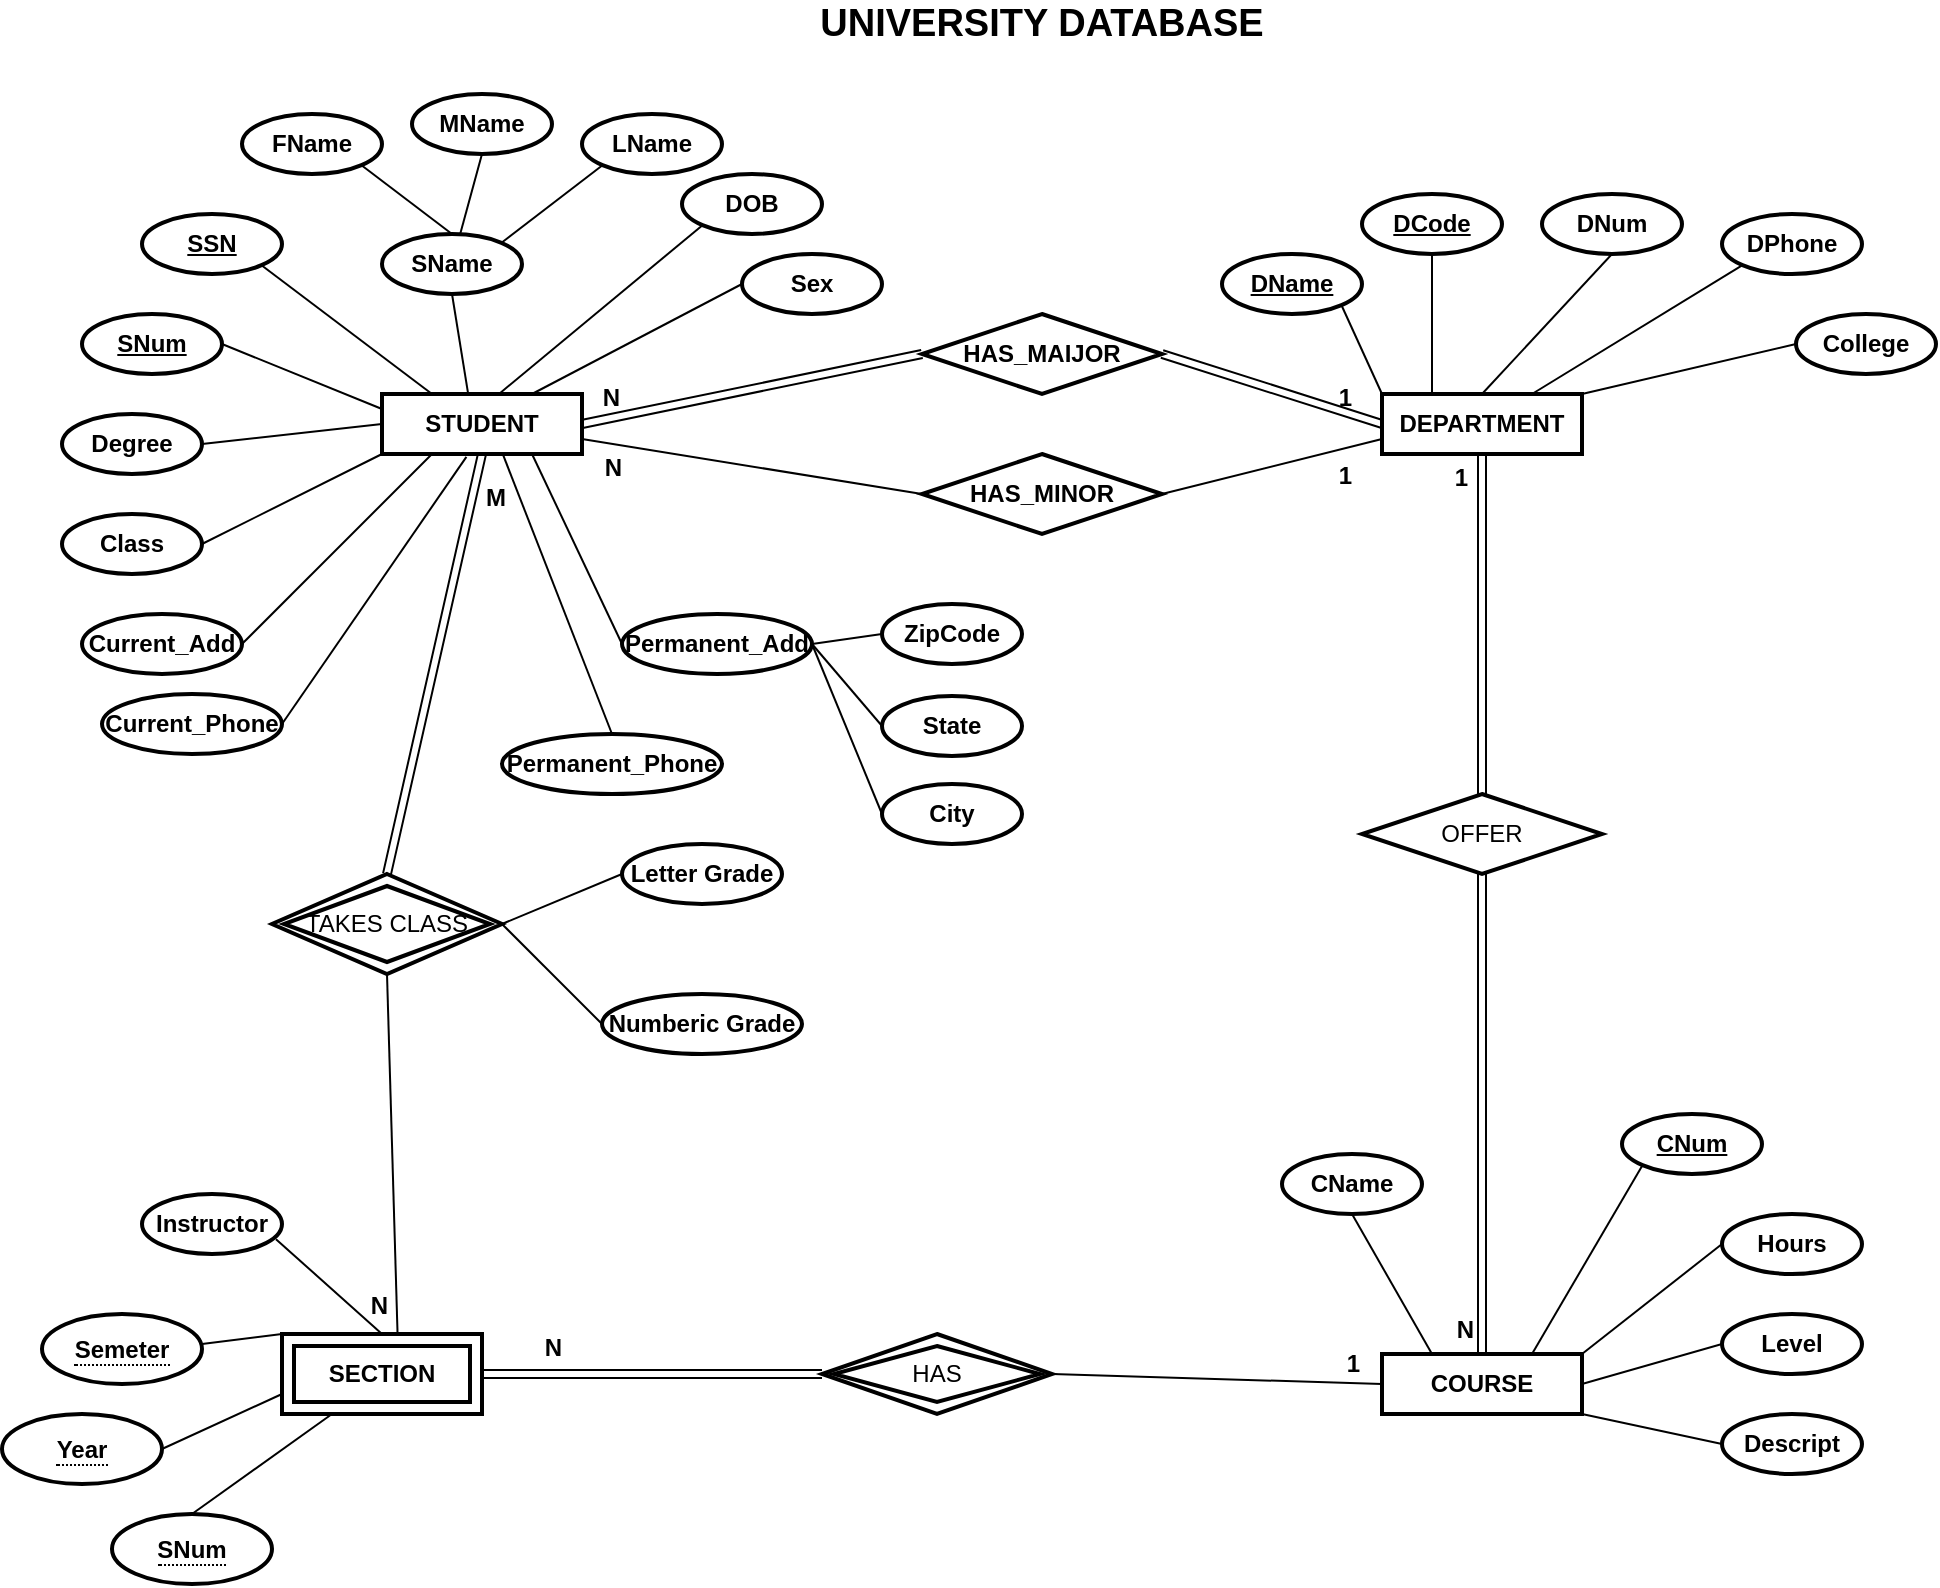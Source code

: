 <mxfile version="14.2.9" type="github">
  <diagram id="aMQeumH_1udDUqRHYmrs" name="Page-1">
    <mxGraphModel dx="2048" dy="1823" grid="1" gridSize="10" guides="1" tooltips="1" connect="1" arrows="1" fold="1" page="1" pageScale="1" pageWidth="827" pageHeight="1169" math="0" shadow="0">
      <root>
        <mxCell id="0" />
        <mxCell id="1" parent="0" />
        <mxCell id="g9iabU6D1vkNq1i1jFu2-2" value="STUDENT" style="rounded=0;whiteSpace=wrap;html=1;strokeWidth=2;fontStyle=1" vertex="1" parent="1">
          <mxGeometry x="120" y="170" width="100" height="30" as="geometry" />
        </mxCell>
        <mxCell id="g9iabU6D1vkNq1i1jFu2-4" value="COURSE" style="rounded=0;whiteSpace=wrap;html=1;strokeWidth=2;fontStyle=1" vertex="1" parent="1">
          <mxGeometry x="620" y="650" width="100" height="30" as="geometry" />
        </mxCell>
        <mxCell id="g9iabU6D1vkNq1i1jFu2-5" value="DEPARTMENT" style="rounded=0;whiteSpace=wrap;html=1;strokeWidth=2;fontStyle=1" vertex="1" parent="1">
          <mxGeometry x="620" y="170" width="100" height="30" as="geometry" />
        </mxCell>
        <mxCell id="g9iabU6D1vkNq1i1jFu2-6" value="SName" style="ellipse;whiteSpace=wrap;html=1;align=center;fontStyle=1;strokeWidth=2;" vertex="1" parent="1">
          <mxGeometry x="120" y="90" width="70" height="30" as="geometry" />
        </mxCell>
        <mxCell id="g9iabU6D1vkNq1i1jFu2-8" value="FName" style="ellipse;whiteSpace=wrap;html=1;align=center;fontStyle=1;strokeWidth=2;" vertex="1" parent="1">
          <mxGeometry x="50" y="30" width="70" height="30" as="geometry" />
        </mxCell>
        <mxCell id="g9iabU6D1vkNq1i1jFu2-9" value="MName" style="ellipse;whiteSpace=wrap;html=1;align=center;fontStyle=1;strokeWidth=2;" vertex="1" parent="1">
          <mxGeometry x="135" y="20" width="70" height="30" as="geometry" />
        </mxCell>
        <mxCell id="g9iabU6D1vkNq1i1jFu2-10" value="LName" style="ellipse;whiteSpace=wrap;html=1;align=center;fontStyle=1;strokeWidth=2;" vertex="1" parent="1">
          <mxGeometry x="220" y="30" width="70" height="30" as="geometry" />
        </mxCell>
        <mxCell id="g9iabU6D1vkNq1i1jFu2-12" value="SSN" style="ellipse;whiteSpace=wrap;html=1;align=center;fontStyle=5;strokeWidth=2;" vertex="1" parent="1">
          <mxGeometry y="80" width="70" height="30" as="geometry" />
        </mxCell>
        <mxCell id="g9iabU6D1vkNq1i1jFu2-13" value="SNum" style="ellipse;whiteSpace=wrap;html=1;align=center;fontStyle=5;strokeWidth=2;" vertex="1" parent="1">
          <mxGeometry x="-30" y="130" width="70" height="30" as="geometry" />
        </mxCell>
        <mxCell id="g9iabU6D1vkNq1i1jFu2-14" value="DOB" style="ellipse;whiteSpace=wrap;html=1;align=center;fontStyle=1;strokeWidth=2;" vertex="1" parent="1">
          <mxGeometry x="270" y="60" width="70" height="30" as="geometry" />
        </mxCell>
        <mxCell id="g9iabU6D1vkNq1i1jFu2-15" value="Sex" style="ellipse;whiteSpace=wrap;html=1;align=center;fontStyle=1;strokeWidth=2;" vertex="1" parent="1">
          <mxGeometry x="300" y="100" width="70" height="30" as="geometry" />
        </mxCell>
        <mxCell id="g9iabU6D1vkNq1i1jFu2-16" value="Degree" style="ellipse;whiteSpace=wrap;html=1;align=center;fontStyle=1;strokeWidth=2;" vertex="1" parent="1">
          <mxGeometry x="-40" y="180" width="70" height="30" as="geometry" />
        </mxCell>
        <mxCell id="g9iabU6D1vkNq1i1jFu2-17" value="Class" style="ellipse;whiteSpace=wrap;html=1;align=center;fontStyle=1;strokeWidth=2;" vertex="1" parent="1">
          <mxGeometry x="-40" y="230" width="70" height="30" as="geometry" />
        </mxCell>
        <mxCell id="g9iabU6D1vkNq1i1jFu2-18" value="Current_Add" style="ellipse;whiteSpace=wrap;html=1;align=center;fontStyle=1;strokeWidth=2;" vertex="1" parent="1">
          <mxGeometry x="-30" y="280" width="80" height="30" as="geometry" />
        </mxCell>
        <mxCell id="g9iabU6D1vkNq1i1jFu2-19" value="Current_Phone" style="ellipse;whiteSpace=wrap;html=1;align=center;fontStyle=1;strokeWidth=2;" vertex="1" parent="1">
          <mxGeometry x="-20" y="320" width="90" height="30" as="geometry" />
        </mxCell>
        <mxCell id="g9iabU6D1vkNq1i1jFu2-20" value="Permanent_Add" style="ellipse;whiteSpace=wrap;html=1;align=center;fontStyle=1;strokeWidth=2;" vertex="1" parent="1">
          <mxGeometry x="240" y="280" width="95" height="30" as="geometry" />
        </mxCell>
        <mxCell id="g9iabU6D1vkNq1i1jFu2-21" value="Permanent_Phone" style="ellipse;whiteSpace=wrap;html=1;align=center;fontStyle=1;strokeWidth=2;" vertex="1" parent="1">
          <mxGeometry x="180" y="340" width="110" height="30" as="geometry" />
        </mxCell>
        <mxCell id="g9iabU6D1vkNq1i1jFu2-22" value="City" style="ellipse;whiteSpace=wrap;html=1;align=center;fontStyle=1;strokeWidth=2;" vertex="1" parent="1">
          <mxGeometry x="370" y="365" width="70" height="30" as="geometry" />
        </mxCell>
        <mxCell id="g9iabU6D1vkNq1i1jFu2-23" value="State" style="ellipse;whiteSpace=wrap;html=1;align=center;fontStyle=1;strokeWidth=2;" vertex="1" parent="1">
          <mxGeometry x="370" y="321" width="70" height="30" as="geometry" />
        </mxCell>
        <mxCell id="g9iabU6D1vkNq1i1jFu2-24" value="ZipCode" style="ellipse;whiteSpace=wrap;html=1;align=center;fontStyle=1;strokeWidth=2;" vertex="1" parent="1">
          <mxGeometry x="370" y="275" width="70" height="30" as="geometry" />
        </mxCell>
        <mxCell id="g9iabU6D1vkNq1i1jFu2-25" value="DName" style="ellipse;whiteSpace=wrap;html=1;align=center;fontStyle=5;strokeWidth=2;" vertex="1" parent="1">
          <mxGeometry x="540" y="100" width="70" height="30" as="geometry" />
        </mxCell>
        <mxCell id="g9iabU6D1vkNq1i1jFu2-26" value="DCode" style="ellipse;whiteSpace=wrap;html=1;align=center;fontStyle=5;strokeWidth=2;" vertex="1" parent="1">
          <mxGeometry x="610" y="70" width="70" height="30" as="geometry" />
        </mxCell>
        <mxCell id="g9iabU6D1vkNq1i1jFu2-27" value="DNum" style="ellipse;whiteSpace=wrap;html=1;align=center;fontStyle=1;strokeWidth=2;" vertex="1" parent="1">
          <mxGeometry x="700" y="70" width="70" height="30" as="geometry" />
        </mxCell>
        <mxCell id="g9iabU6D1vkNq1i1jFu2-28" value="DPhone" style="ellipse;whiteSpace=wrap;html=1;align=center;fontStyle=1;strokeWidth=2;" vertex="1" parent="1">
          <mxGeometry x="790" y="80" width="70" height="30" as="geometry" />
        </mxCell>
        <mxCell id="g9iabU6D1vkNq1i1jFu2-29" value="College" style="ellipse;whiteSpace=wrap;html=1;align=center;fontStyle=1;strokeWidth=2;" vertex="1" parent="1">
          <mxGeometry x="827" y="130" width="70" height="30" as="geometry" />
        </mxCell>
        <mxCell id="g9iabU6D1vkNq1i1jFu2-30" value="CName" style="ellipse;whiteSpace=wrap;html=1;align=center;fontStyle=1;strokeWidth=2;" vertex="1" parent="1">
          <mxGeometry x="570" y="550" width="70" height="30" as="geometry" />
        </mxCell>
        <mxCell id="g9iabU6D1vkNq1i1jFu2-31" value="Descript" style="ellipse;whiteSpace=wrap;html=1;align=center;fontStyle=1;strokeWidth=2;" vertex="1" parent="1">
          <mxGeometry x="790" y="680" width="70" height="30" as="geometry" />
        </mxCell>
        <mxCell id="g9iabU6D1vkNq1i1jFu2-32" value="CNum" style="ellipse;whiteSpace=wrap;html=1;align=center;fontStyle=5;strokeWidth=2;" vertex="1" parent="1">
          <mxGeometry x="740" y="530" width="70" height="30" as="geometry" />
        </mxCell>
        <mxCell id="g9iabU6D1vkNq1i1jFu2-33" value="Hours" style="ellipse;whiteSpace=wrap;html=1;align=center;fontStyle=1;strokeWidth=2;" vertex="1" parent="1">
          <mxGeometry x="790" y="580" width="70" height="30" as="geometry" />
        </mxCell>
        <mxCell id="g9iabU6D1vkNq1i1jFu2-34" value="Level" style="ellipse;whiteSpace=wrap;html=1;align=center;fontStyle=1;strokeWidth=2;" vertex="1" parent="1">
          <mxGeometry x="790" y="630" width="70" height="30" as="geometry" />
        </mxCell>
        <mxCell id="g9iabU6D1vkNq1i1jFu2-35" value="Instructor" style="ellipse;whiteSpace=wrap;html=1;align=center;fontStyle=1;strokeWidth=2;" vertex="1" parent="1">
          <mxGeometry y="570" width="70" height="30" as="geometry" />
        </mxCell>
        <mxCell id="g9iabU6D1vkNq1i1jFu2-40" value="&lt;span&gt;SECTION&lt;/span&gt;" style="shape=ext;margin=3;double=1;whiteSpace=wrap;html=1;align=center;strokeWidth=2;fontStyle=1" vertex="1" parent="1">
          <mxGeometry x="70" y="640" width="100" height="40" as="geometry" />
        </mxCell>
        <mxCell id="g9iabU6D1vkNq1i1jFu2-41" value="" style="endArrow=none;html=1;rounded=0;exitX=0.43;exitY=-0.02;exitDx=0;exitDy=0;exitPerimeter=0;entryX=0.5;entryY=1;entryDx=0;entryDy=0;fontStyle=1" edge="1" parent="1" source="g9iabU6D1vkNq1i1jFu2-2" target="g9iabU6D1vkNq1i1jFu2-6">
          <mxGeometry relative="1" as="geometry">
            <mxPoint x="310" y="210" as="sourcePoint" />
            <mxPoint x="470" y="210" as="targetPoint" />
          </mxGeometry>
        </mxCell>
        <mxCell id="g9iabU6D1vkNq1i1jFu2-42" value="" style="endArrow=none;html=1;rounded=0;exitX=0.75;exitY=0;exitDx=0;exitDy=0;entryX=0;entryY=0.5;entryDx=0;entryDy=0;fontStyle=1" edge="1" parent="1" source="g9iabU6D1vkNq1i1jFu2-2" target="g9iabU6D1vkNq1i1jFu2-15">
          <mxGeometry relative="1" as="geometry">
            <mxPoint x="173" y="179.4" as="sourcePoint" />
            <mxPoint x="165" y="130" as="targetPoint" />
          </mxGeometry>
        </mxCell>
        <mxCell id="g9iabU6D1vkNq1i1jFu2-43" value="" style="endArrow=none;html=1;rounded=0;exitX=0.75;exitY=1;exitDx=0;exitDy=0;entryX=0;entryY=0.5;entryDx=0;entryDy=0;fontStyle=1" edge="1" parent="1" source="g9iabU6D1vkNq1i1jFu2-2" target="g9iabU6D1vkNq1i1jFu2-20">
          <mxGeometry relative="1" as="geometry">
            <mxPoint x="205" y="180" as="sourcePoint" />
            <mxPoint x="310" y="145" as="targetPoint" />
          </mxGeometry>
        </mxCell>
        <mxCell id="g9iabU6D1vkNq1i1jFu2-44" value="" style="endArrow=none;html=1;rounded=0;exitX=0.606;exitY=1.02;exitDx=0;exitDy=0;entryX=0.5;entryY=0;entryDx=0;entryDy=0;exitPerimeter=0;fontStyle=1" edge="1" parent="1" source="g9iabU6D1vkNq1i1jFu2-2" target="g9iabU6D1vkNq1i1jFu2-21">
          <mxGeometry relative="1" as="geometry">
            <mxPoint x="230" y="187.5" as="sourcePoint" />
            <mxPoint x="275" y="215" as="targetPoint" />
          </mxGeometry>
        </mxCell>
        <mxCell id="g9iabU6D1vkNq1i1jFu2-45" value="" style="endArrow=none;html=1;rounded=0;exitX=0.422;exitY=1.047;exitDx=0;exitDy=0;entryX=1;entryY=0.5;entryDx=0;entryDy=0;exitPerimeter=0;fontStyle=1" edge="1" parent="1" source="g9iabU6D1vkNq1i1jFu2-2" target="g9iabU6D1vkNq1i1jFu2-19">
          <mxGeometry relative="1" as="geometry">
            <mxPoint x="230" y="202.5" as="sourcePoint" />
            <mxPoint x="260" y="255" as="targetPoint" />
          </mxGeometry>
        </mxCell>
        <mxCell id="g9iabU6D1vkNq1i1jFu2-46" value="" style="endArrow=none;html=1;rounded=0;exitX=0.25;exitY=1;exitDx=0;exitDy=0;entryX=1;entryY=0.5;entryDx=0;entryDy=0;fontStyle=1" edge="1" parent="1" source="g9iabU6D1vkNq1i1jFu2-2" target="g9iabU6D1vkNq1i1jFu2-18">
          <mxGeometry relative="1" as="geometry">
            <mxPoint x="180" y="210" as="sourcePoint" />
            <mxPoint x="80" y="345" as="targetPoint" />
          </mxGeometry>
        </mxCell>
        <mxCell id="g9iabU6D1vkNq1i1jFu2-47" value="" style="endArrow=none;html=1;rounded=0;exitX=0;exitY=1;exitDx=0;exitDy=0;entryX=1;entryY=0.5;entryDx=0;entryDy=0;fontStyle=1" edge="1" parent="1" source="g9iabU6D1vkNq1i1jFu2-2" target="g9iabU6D1vkNq1i1jFu2-17">
          <mxGeometry relative="1" as="geometry">
            <mxPoint x="163.4" y="211.41" as="sourcePoint" />
            <mxPoint x="60" y="305" as="targetPoint" />
          </mxGeometry>
        </mxCell>
        <mxCell id="g9iabU6D1vkNq1i1jFu2-48" value="" style="endArrow=none;html=1;rounded=0;exitX=0;exitY=0.5;exitDx=0;exitDy=0;entryX=1;entryY=0.5;entryDx=0;entryDy=0;fontStyle=1" edge="1" parent="1" source="g9iabU6D1vkNq1i1jFu2-2" target="g9iabU6D1vkNq1i1jFu2-16">
          <mxGeometry relative="1" as="geometry">
            <mxPoint x="141" y="213.81" as="sourcePoint" />
            <mxPoint x="40" y="255" as="targetPoint" />
          </mxGeometry>
        </mxCell>
        <mxCell id="g9iabU6D1vkNq1i1jFu2-49" value="" style="endArrow=none;html=1;rounded=0;exitX=0;exitY=0.25;exitDx=0;exitDy=0;entryX=1;entryY=0.5;entryDx=0;entryDy=0;fontStyle=1" edge="1" parent="1" source="g9iabU6D1vkNq1i1jFu2-2" target="g9iabU6D1vkNq1i1jFu2-13">
          <mxGeometry relative="1" as="geometry">
            <mxPoint x="151" y="223.81" as="sourcePoint" />
            <mxPoint x="50" y="265" as="targetPoint" />
          </mxGeometry>
        </mxCell>
        <mxCell id="g9iabU6D1vkNq1i1jFu2-50" value="" style="endArrow=none;html=1;rounded=0;exitX=0.25;exitY=0;exitDx=0;exitDy=0;entryX=1;entryY=1;entryDx=0;entryDy=0;fontStyle=1" edge="1" parent="1" source="g9iabU6D1vkNq1i1jFu2-2" target="g9iabU6D1vkNq1i1jFu2-12">
          <mxGeometry relative="1" as="geometry">
            <mxPoint x="130" y="187.5" as="sourcePoint" />
            <mxPoint x="50" y="155" as="targetPoint" />
          </mxGeometry>
        </mxCell>
        <mxCell id="g9iabU6D1vkNq1i1jFu2-51" value="" style="endArrow=none;html=1;rounded=0;exitX=1;exitY=1;exitDx=0;exitDy=0;entryX=0.5;entryY=0;entryDx=0;entryDy=0;fontStyle=1" edge="1" parent="1" source="g9iabU6D1vkNq1i1jFu2-8" target="g9iabU6D1vkNq1i1jFu2-6">
          <mxGeometry relative="1" as="geometry">
            <mxPoint x="173" y="179.4" as="sourcePoint" />
            <mxPoint x="165" y="130" as="targetPoint" />
          </mxGeometry>
        </mxCell>
        <mxCell id="g9iabU6D1vkNq1i1jFu2-52" value="" style="endArrow=none;html=1;rounded=0;exitX=0.5;exitY=1;exitDx=0;exitDy=0;fontStyle=1" edge="1" parent="1" source="g9iabU6D1vkNq1i1jFu2-9" target="g9iabU6D1vkNq1i1jFu2-6">
          <mxGeometry relative="1" as="geometry">
            <mxPoint x="119.749" y="65.607" as="sourcePoint" />
            <mxPoint x="160" y="88" as="targetPoint" />
          </mxGeometry>
        </mxCell>
        <mxCell id="g9iabU6D1vkNq1i1jFu2-53" value="" style="endArrow=none;html=1;rounded=0;exitX=0;exitY=1;exitDx=0;exitDy=0;entryX=1;entryY=0;entryDx=0;entryDy=0;fontStyle=1" edge="1" parent="1" source="g9iabU6D1vkNq1i1jFu2-10" target="g9iabU6D1vkNq1i1jFu2-6">
          <mxGeometry relative="1" as="geometry">
            <mxPoint x="129.749" y="75.607" as="sourcePoint" />
            <mxPoint x="175" y="110" as="targetPoint" />
          </mxGeometry>
        </mxCell>
        <mxCell id="g9iabU6D1vkNq1i1jFu2-54" value="" style="endArrow=none;html=1;rounded=0;exitX=0;exitY=0.5;exitDx=0;exitDy=0;entryX=1;entryY=0.5;entryDx=0;entryDy=0;fontStyle=1" edge="1" parent="1" source="g9iabU6D1vkNq1i1jFu2-24" target="g9iabU6D1vkNq1i1jFu2-20">
          <mxGeometry relative="1" as="geometry">
            <mxPoint x="230" y="187.5" as="sourcePoint" />
            <mxPoint x="275" y="215" as="targetPoint" />
          </mxGeometry>
        </mxCell>
        <mxCell id="g9iabU6D1vkNq1i1jFu2-55" value="" style="endArrow=none;html=1;rounded=0;exitX=0;exitY=0.5;exitDx=0;exitDy=0;entryX=1;entryY=0.5;entryDx=0;entryDy=0;fontStyle=1" edge="1" parent="1" source="g9iabU6D1vkNq1i1jFu2-23" target="g9iabU6D1vkNq1i1jFu2-20">
          <mxGeometry relative="1" as="geometry">
            <mxPoint x="400" y="195" as="sourcePoint" />
            <mxPoint x="370" y="215" as="targetPoint" />
          </mxGeometry>
        </mxCell>
        <mxCell id="g9iabU6D1vkNq1i1jFu2-56" value="" style="endArrow=none;html=1;rounded=0;exitX=0;exitY=0.5;exitDx=0;exitDy=0;entryX=1;entryY=0.5;entryDx=0;entryDy=0;fontStyle=1" edge="1" parent="1" source="g9iabU6D1vkNq1i1jFu2-22" target="g9iabU6D1vkNq1i1jFu2-20">
          <mxGeometry relative="1" as="geometry">
            <mxPoint x="400" y="241" as="sourcePoint" />
            <mxPoint x="360" y="210" as="targetPoint" />
          </mxGeometry>
        </mxCell>
        <mxCell id="g9iabU6D1vkNq1i1jFu2-57" value="" style="endArrow=none;html=1;rounded=0;entryX=0;entryY=0;entryDx=0;entryDy=0;exitX=1;exitY=1;exitDx=0;exitDy=0;fontStyle=1" edge="1" parent="1" source="g9iabU6D1vkNq1i1jFu2-25" target="g9iabU6D1vkNq1i1jFu2-5">
          <mxGeometry relative="1" as="geometry">
            <mxPoint x="310" y="300" as="sourcePoint" />
            <mxPoint x="470" y="300" as="targetPoint" />
          </mxGeometry>
        </mxCell>
        <mxCell id="g9iabU6D1vkNq1i1jFu2-58" value="" style="endArrow=none;html=1;rounded=0;entryX=0.25;entryY=0;entryDx=0;entryDy=0;exitX=0.5;exitY=1;exitDx=0;exitDy=0;fontStyle=1" edge="1" parent="1" source="g9iabU6D1vkNq1i1jFu2-26" target="g9iabU6D1vkNq1i1jFu2-5">
          <mxGeometry relative="1" as="geometry">
            <mxPoint x="609.749" y="135.607" as="sourcePoint" />
            <mxPoint x="630" y="180" as="targetPoint" />
          </mxGeometry>
        </mxCell>
        <mxCell id="g9iabU6D1vkNq1i1jFu2-59" value="" style="endArrow=none;html=1;rounded=0;entryX=0.5;entryY=0;entryDx=0;entryDy=0;exitX=0.5;exitY=1;exitDx=0;exitDy=0;fontStyle=1" edge="1" parent="1" source="g9iabU6D1vkNq1i1jFu2-27" target="g9iabU6D1vkNq1i1jFu2-5">
          <mxGeometry relative="1" as="geometry">
            <mxPoint x="655" y="110" as="sourcePoint" />
            <mxPoint x="655" y="180" as="targetPoint" />
          </mxGeometry>
        </mxCell>
        <mxCell id="g9iabU6D1vkNq1i1jFu2-60" value="" style="endArrow=none;html=1;rounded=0;entryX=0.75;entryY=0;entryDx=0;entryDy=0;exitX=0;exitY=1;exitDx=0;exitDy=0;fontStyle=1" edge="1" parent="1" source="g9iabU6D1vkNq1i1jFu2-28" target="g9iabU6D1vkNq1i1jFu2-5">
          <mxGeometry relative="1" as="geometry">
            <mxPoint x="665" y="120" as="sourcePoint" />
            <mxPoint x="665" y="190" as="targetPoint" />
          </mxGeometry>
        </mxCell>
        <mxCell id="g9iabU6D1vkNq1i1jFu2-61" value="" style="endArrow=none;html=1;rounded=0;exitX=0;exitY=0.5;exitDx=0;exitDy=0;entryX=1;entryY=0;entryDx=0;entryDy=0;fontStyle=1" edge="1" parent="1" source="g9iabU6D1vkNq1i1jFu2-29" target="g9iabU6D1vkNq1i1jFu2-5">
          <mxGeometry relative="1" as="geometry">
            <mxPoint x="810.251" y="115.607" as="sourcePoint" />
            <mxPoint x="720" y="170" as="targetPoint" />
          </mxGeometry>
        </mxCell>
        <mxCell id="g9iabU6D1vkNq1i1jFu2-62" value="" style="endArrow=none;html=1;rounded=0;entryX=0.25;entryY=0;entryDx=0;entryDy=0;exitX=0.5;exitY=1;exitDx=0;exitDy=0;fontStyle=1" edge="1" parent="1" source="g9iabU6D1vkNq1i1jFu2-30" target="g9iabU6D1vkNq1i1jFu2-4">
          <mxGeometry relative="1" as="geometry">
            <mxPoint x="310" y="560" as="sourcePoint" />
            <mxPoint x="470" y="560" as="targetPoint" />
          </mxGeometry>
        </mxCell>
        <mxCell id="g9iabU6D1vkNq1i1jFu2-63" value="" style="endArrow=none;html=1;rounded=0;entryX=1;entryY=1;entryDx=0;entryDy=0;exitX=0;exitY=0.5;exitDx=0;exitDy=0;fontStyle=1" edge="1" parent="1" source="g9iabU6D1vkNq1i1jFu2-31" target="g9iabU6D1vkNq1i1jFu2-4">
          <mxGeometry relative="1" as="geometry">
            <mxPoint x="615" y="590" as="sourcePoint" />
            <mxPoint x="655" y="660" as="targetPoint" />
          </mxGeometry>
        </mxCell>
        <mxCell id="g9iabU6D1vkNq1i1jFu2-64" value="" style="endArrow=none;html=1;rounded=0;entryX=0.75;entryY=0;entryDx=0;entryDy=0;exitX=0;exitY=1;exitDx=0;exitDy=0;fontStyle=1" edge="1" parent="1" source="g9iabU6D1vkNq1i1jFu2-32" target="g9iabU6D1vkNq1i1jFu2-4">
          <mxGeometry relative="1" as="geometry">
            <mxPoint x="720" y="570" as="sourcePoint" />
            <mxPoint x="680" y="660" as="targetPoint" />
          </mxGeometry>
        </mxCell>
        <mxCell id="g9iabU6D1vkNq1i1jFu2-65" value="" style="endArrow=none;html=1;rounded=0;entryX=1;entryY=0;entryDx=0;entryDy=0;exitX=0;exitY=0.5;exitDx=0;exitDy=0;fontStyle=1" edge="1" parent="1" source="g9iabU6D1vkNq1i1jFu2-33" target="g9iabU6D1vkNq1i1jFu2-4">
          <mxGeometry relative="1" as="geometry">
            <mxPoint x="773.03" y="573" as="sourcePoint" />
            <mxPoint x="705" y="660" as="targetPoint" />
          </mxGeometry>
        </mxCell>
        <mxCell id="g9iabU6D1vkNq1i1jFu2-66" value="" style="endArrow=none;html=1;rounded=0;entryX=1;entryY=0.5;entryDx=0;entryDy=0;exitX=0;exitY=0.5;exitDx=0;exitDy=0;fontStyle=1" edge="1" parent="1" source="g9iabU6D1vkNq1i1jFu2-34" target="g9iabU6D1vkNq1i1jFu2-4">
          <mxGeometry relative="1" as="geometry">
            <mxPoint x="783.03" y="583" as="sourcePoint" />
            <mxPoint x="715" y="670" as="targetPoint" />
          </mxGeometry>
        </mxCell>
        <mxCell id="g9iabU6D1vkNq1i1jFu2-67" value="" style="endArrow=none;html=1;rounded=0;exitX=0.25;exitY=1;exitDx=0;exitDy=0;entryX=0.5;entryY=0;entryDx=0;entryDy=0;fontStyle=1" edge="1" parent="1" source="g9iabU6D1vkNq1i1jFu2-40" target="g9iabU6D1vkNq1i1jFu2-113">
          <mxGeometry relative="1" as="geometry">
            <mxPoint x="310" y="640" as="sourcePoint" />
            <mxPoint x="70" y="730" as="targetPoint" />
          </mxGeometry>
        </mxCell>
        <mxCell id="g9iabU6D1vkNq1i1jFu2-68" value="" style="endArrow=none;html=1;rounded=0;exitX=0.5;exitY=0;exitDx=0;exitDy=0;entryX=0.957;entryY=0.753;entryDx=0;entryDy=0;entryPerimeter=0;fontStyle=1" edge="1" parent="1" source="g9iabU6D1vkNq1i1jFu2-40" target="g9iabU6D1vkNq1i1jFu2-35">
          <mxGeometry relative="1" as="geometry">
            <mxPoint x="148.2" y="649" as="sourcePoint" />
            <mxPoint x="145" y="590" as="targetPoint" />
          </mxGeometry>
        </mxCell>
        <mxCell id="g9iabU6D1vkNq1i1jFu2-69" value="" style="endArrow=none;html=1;rounded=0;exitX=0;exitY=0;exitDx=0;exitDy=0;entryX=1;entryY=0.5;entryDx=0;entryDy=0;fontStyle=1" edge="1" parent="1" source="g9iabU6D1vkNq1i1jFu2-40">
          <mxGeometry relative="1" as="geometry">
            <mxPoint x="130" y="650" as="sourcePoint" />
            <mxPoint x="30" y="645" as="targetPoint" />
          </mxGeometry>
        </mxCell>
        <mxCell id="g9iabU6D1vkNq1i1jFu2-70" value="" style="endArrow=none;html=1;rounded=0;exitX=0;exitY=0.75;exitDx=0;exitDy=0;entryX=1;entryY=0.5;entryDx=0;entryDy=0;fontStyle=1" edge="1" parent="1" source="g9iabU6D1vkNq1i1jFu2-40" target="g9iabU6D1vkNq1i1jFu2-112">
          <mxGeometry relative="1" as="geometry">
            <mxPoint x="80" y="650" as="sourcePoint" />
            <mxPoint x="12.99" y="689.79" as="targetPoint" />
          </mxGeometry>
        </mxCell>
        <mxCell id="g9iabU6D1vkNq1i1jFu2-73" value="HAS_MAIJOR" style="shape=rhombus;perimeter=rhombusPerimeter;whiteSpace=wrap;html=1;align=center;strokeWidth=2;fontStyle=1" vertex="1" parent="1">
          <mxGeometry x="390" y="130" width="120" height="40" as="geometry" />
        </mxCell>
        <mxCell id="g9iabU6D1vkNq1i1jFu2-74" value="HAS_MINOR" style="shape=rhombus;perimeter=rhombusPerimeter;whiteSpace=wrap;html=1;align=center;strokeWidth=2;fontStyle=1" vertex="1" parent="1">
          <mxGeometry x="390" y="200" width="120" height="40" as="geometry" />
        </mxCell>
        <mxCell id="g9iabU6D1vkNq1i1jFu2-75" value="" style="endArrow=none;html=1;rounded=0;exitX=0.582;exitY=0.007;exitDx=0;exitDy=0;entryX=0;entryY=1;entryDx=0;entryDy=0;exitPerimeter=0;fontStyle=1" edge="1" parent="1" source="g9iabU6D1vkNq1i1jFu2-2" target="g9iabU6D1vkNq1i1jFu2-14">
          <mxGeometry relative="1" as="geometry">
            <mxPoint x="205" y="180" as="sourcePoint" />
            <mxPoint x="310" y="125" as="targetPoint" />
          </mxGeometry>
        </mxCell>
        <mxCell id="g9iabU6D1vkNq1i1jFu2-76" value="" style="shape=link;html=1;rounded=0;entryX=0;entryY=0.5;entryDx=0;entryDy=0;exitX=1;exitY=0.5;exitDx=0;exitDy=0;fontStyle=1" edge="1" parent="1" source="g9iabU6D1vkNq1i1jFu2-73" target="g9iabU6D1vkNq1i1jFu2-5">
          <mxGeometry relative="1" as="geometry">
            <mxPoint x="380" y="150" as="sourcePoint" />
            <mxPoint x="540" y="150" as="targetPoint" />
          </mxGeometry>
        </mxCell>
        <mxCell id="g9iabU6D1vkNq1i1jFu2-77" value="1" style="resizable=0;html=1;align=right;verticalAlign=bottom;fontStyle=1" connectable="0" vertex="1" parent="g9iabU6D1vkNq1i1jFu2-76">
          <mxGeometry x="1" relative="1" as="geometry">
            <mxPoint x="-14.59" y="-4.87" as="offset" />
          </mxGeometry>
        </mxCell>
        <mxCell id="g9iabU6D1vkNq1i1jFu2-78" value="" style="shape=link;html=1;rounded=0;exitX=1;exitY=0.5;exitDx=0;exitDy=0;entryX=0;entryY=0.5;entryDx=0;entryDy=0;fontStyle=1" edge="1" parent="1" source="g9iabU6D1vkNq1i1jFu2-2" target="g9iabU6D1vkNq1i1jFu2-73">
          <mxGeometry relative="1" as="geometry">
            <mxPoint x="380" y="150" as="sourcePoint" />
            <mxPoint x="540" y="150" as="targetPoint" />
          </mxGeometry>
        </mxCell>
        <mxCell id="g9iabU6D1vkNq1i1jFu2-79" value="N" style="resizable=0;html=1;align=right;verticalAlign=bottom;fontStyle=1" connectable="0" vertex="1" parent="g9iabU6D1vkNq1i1jFu2-78">
          <mxGeometry x="1" relative="1" as="geometry">
            <mxPoint x="-150.43" y="30.09" as="offset" />
          </mxGeometry>
        </mxCell>
        <mxCell id="g9iabU6D1vkNq1i1jFu2-80" value="" style="endArrow=none;html=1;rounded=0;entryX=0;entryY=0.75;entryDx=0;entryDy=0;exitX=1;exitY=0.5;exitDx=0;exitDy=0;fontStyle=1" edge="1" parent="1" source="g9iabU6D1vkNq1i1jFu2-74" target="g9iabU6D1vkNq1i1jFu2-5">
          <mxGeometry relative="1" as="geometry">
            <mxPoint x="380" y="150" as="sourcePoint" />
            <mxPoint x="540" y="150" as="targetPoint" />
          </mxGeometry>
        </mxCell>
        <mxCell id="g9iabU6D1vkNq1i1jFu2-81" value="1" style="resizable=0;html=1;align=right;verticalAlign=bottom;fontStyle=1" connectable="0" vertex="1" parent="g9iabU6D1vkNq1i1jFu2-80">
          <mxGeometry x="1" relative="1" as="geometry">
            <mxPoint x="-14.63" y="27.41" as="offset" />
          </mxGeometry>
        </mxCell>
        <mxCell id="g9iabU6D1vkNq1i1jFu2-82" value="" style="endArrow=none;html=1;rounded=0;exitX=1;exitY=0.75;exitDx=0;exitDy=0;entryX=0;entryY=0.5;entryDx=0;entryDy=0;fontStyle=1" edge="1" parent="1" source="g9iabU6D1vkNq1i1jFu2-2" target="g9iabU6D1vkNq1i1jFu2-74">
          <mxGeometry relative="1" as="geometry">
            <mxPoint x="380" y="150" as="sourcePoint" />
            <mxPoint x="540" y="150" as="targetPoint" />
          </mxGeometry>
        </mxCell>
        <mxCell id="g9iabU6D1vkNq1i1jFu2-83" value="N" style="resizable=0;html=1;align=right;verticalAlign=bottom;fontStyle=1" connectable="0" vertex="1" parent="g9iabU6D1vkNq1i1jFu2-82">
          <mxGeometry x="1" relative="1" as="geometry">
            <mxPoint x="-149.79" y="-3.97" as="offset" />
          </mxGeometry>
        </mxCell>
        <mxCell id="g9iabU6D1vkNq1i1jFu2-85" value="OFFER" style="shape=rhombus;perimeter=rhombusPerimeter;whiteSpace=wrap;html=1;align=center;strokeWidth=2;fontStyle=0" vertex="1" parent="1">
          <mxGeometry x="610" y="370" width="120" height="40" as="geometry" />
        </mxCell>
        <mxCell id="g9iabU6D1vkNq1i1jFu2-86" value="" style="shape=link;html=1;rounded=0;entryX=0.5;entryY=1;entryDx=0;entryDy=0;exitX=0.5;exitY=0;exitDx=0;exitDy=0;fontStyle=1" edge="1" parent="1" source="g9iabU6D1vkNq1i1jFu2-85" target="g9iabU6D1vkNq1i1jFu2-5">
          <mxGeometry relative="1" as="geometry">
            <mxPoint x="380" y="410" as="sourcePoint" />
            <mxPoint x="540" y="410" as="targetPoint" />
          </mxGeometry>
        </mxCell>
        <mxCell id="g9iabU6D1vkNq1i1jFu2-87" value="1" style="resizable=0;html=1;align=right;verticalAlign=bottom;fontStyle=1" connectable="0" vertex="1" parent="g9iabU6D1vkNq1i1jFu2-86">
          <mxGeometry x="1" relative="1" as="geometry">
            <mxPoint x="-6.97" y="20.34" as="offset" />
          </mxGeometry>
        </mxCell>
        <mxCell id="g9iabU6D1vkNq1i1jFu2-88" value="" style="shape=link;html=1;rounded=0;entryX=0.5;entryY=0;entryDx=0;entryDy=0;exitX=0.5;exitY=1;exitDx=0;exitDy=0;fontStyle=1" edge="1" parent="1" source="g9iabU6D1vkNq1i1jFu2-85" target="g9iabU6D1vkNq1i1jFu2-4">
          <mxGeometry relative="1" as="geometry">
            <mxPoint x="380" y="410" as="sourcePoint" />
            <mxPoint x="540" y="410" as="targetPoint" />
          </mxGeometry>
        </mxCell>
        <mxCell id="g9iabU6D1vkNq1i1jFu2-89" value="N" style="resizable=0;html=1;align=right;verticalAlign=bottom;fontStyle=1" connectable="0" vertex="1" parent="g9iabU6D1vkNq1i1jFu2-88">
          <mxGeometry x="1" relative="1" as="geometry">
            <mxPoint x="-4" y="-4" as="offset" />
          </mxGeometry>
        </mxCell>
        <mxCell id="g9iabU6D1vkNq1i1jFu2-92" value="HAS" style="shape=rhombus;double=1;perimeter=rhombusPerimeter;whiteSpace=wrap;html=1;align=center;strokeWidth=2;fontStyle=0" vertex="1" parent="1">
          <mxGeometry x="340" y="640" width="115" height="40" as="geometry" />
        </mxCell>
        <mxCell id="g9iabU6D1vkNq1i1jFu2-94" value="" style="endArrow=none;html=1;rounded=0;entryX=0;entryY=0.5;entryDx=0;entryDy=0;exitX=1;exitY=0.5;exitDx=0;exitDy=0;fontStyle=1" edge="1" parent="1" source="g9iabU6D1vkNq1i1jFu2-92" target="g9iabU6D1vkNq1i1jFu2-4">
          <mxGeometry relative="1" as="geometry">
            <mxPoint x="380" y="500" as="sourcePoint" />
            <mxPoint x="540" y="500" as="targetPoint" />
          </mxGeometry>
        </mxCell>
        <mxCell id="g9iabU6D1vkNq1i1jFu2-95" value="1" style="resizable=0;html=1;align=right;verticalAlign=bottom;fontStyle=1" connectable="0" vertex="1" parent="g9iabU6D1vkNq1i1jFu2-94">
          <mxGeometry x="1" relative="1" as="geometry">
            <mxPoint x="-10" y="-1" as="offset" />
          </mxGeometry>
        </mxCell>
        <mxCell id="g9iabU6D1vkNq1i1jFu2-96" value="" style="shape=link;html=1;rounded=0;exitX=1;exitY=0.5;exitDx=0;exitDy=0;entryX=0;entryY=0.5;entryDx=0;entryDy=0;fontStyle=1" edge="1" parent="1" source="g9iabU6D1vkNq1i1jFu2-40" target="g9iabU6D1vkNq1i1jFu2-92">
          <mxGeometry relative="1" as="geometry">
            <mxPoint x="380" y="500" as="sourcePoint" />
            <mxPoint x="540" y="500" as="targetPoint" />
          </mxGeometry>
        </mxCell>
        <mxCell id="g9iabU6D1vkNq1i1jFu2-97" value="N" style="resizable=0;html=1;align=right;verticalAlign=bottom;fontStyle=1" connectable="0" vertex="1" parent="g9iabU6D1vkNq1i1jFu2-96">
          <mxGeometry x="1" relative="1" as="geometry">
            <mxPoint x="-129.92" y="-5" as="offset" />
          </mxGeometry>
        </mxCell>
        <mxCell id="g9iabU6D1vkNq1i1jFu2-99" value="TAKES CLASS" style="shape=rhombus;double=1;perimeter=rhombusPerimeter;whiteSpace=wrap;html=1;align=center;strokeWidth=2;fontStyle=0" vertex="1" parent="1">
          <mxGeometry x="65" y="410" width="115" height="50" as="geometry" />
        </mxCell>
        <mxCell id="g9iabU6D1vkNq1i1jFu2-100" value="" style="endArrow=none;html=1;rounded=0;entryX=0.578;entryY=0.015;entryDx=0;entryDy=0;entryPerimeter=0;exitX=0.5;exitY=1;exitDx=0;exitDy=0;fontStyle=1" edge="1" parent="1" source="g9iabU6D1vkNq1i1jFu2-99" target="g9iabU6D1vkNq1i1jFu2-40">
          <mxGeometry relative="1" as="geometry">
            <mxPoint x="380" y="410" as="sourcePoint" />
            <mxPoint x="540" y="410" as="targetPoint" />
          </mxGeometry>
        </mxCell>
        <mxCell id="g9iabU6D1vkNq1i1jFu2-101" value="N" style="resizable=0;html=1;align=right;verticalAlign=bottom;fontStyle=1" connectable="0" vertex="1" parent="g9iabU6D1vkNq1i1jFu2-100">
          <mxGeometry x="1" relative="1" as="geometry">
            <mxPoint x="-4" y="-6" as="offset" />
          </mxGeometry>
        </mxCell>
        <mxCell id="g9iabU6D1vkNq1i1jFu2-102" value="" style="shape=link;html=1;rounded=0;exitX=0.5;exitY=1;exitDx=0;exitDy=0;entryX=0.5;entryY=0;entryDx=0;entryDy=0;fontStyle=1" edge="1" parent="1" source="g9iabU6D1vkNq1i1jFu2-2" target="g9iabU6D1vkNq1i1jFu2-99">
          <mxGeometry relative="1" as="geometry">
            <mxPoint x="380" y="410" as="sourcePoint" />
            <mxPoint x="540" y="410" as="targetPoint" />
          </mxGeometry>
        </mxCell>
        <mxCell id="g9iabU6D1vkNq1i1jFu2-103" value="M" style="resizable=0;html=1;align=left;verticalAlign=bottom;fontStyle=1" connectable="0" vertex="1" parent="g9iabU6D1vkNq1i1jFu2-102">
          <mxGeometry x="-1" relative="1" as="geometry">
            <mxPoint y="30" as="offset" />
          </mxGeometry>
        </mxCell>
        <mxCell id="g9iabU6D1vkNq1i1jFu2-106" value="Numberic Grade" style="ellipse;whiteSpace=wrap;html=1;align=center;fontStyle=1;strokeWidth=2;" vertex="1" parent="1">
          <mxGeometry x="230" y="470" width="100" height="30" as="geometry" />
        </mxCell>
        <mxCell id="g9iabU6D1vkNq1i1jFu2-107" value="Letter Grade" style="ellipse;whiteSpace=wrap;html=1;align=center;fontStyle=1;strokeWidth=2;" vertex="1" parent="1">
          <mxGeometry x="240" y="395" width="80" height="30" as="geometry" />
        </mxCell>
        <mxCell id="g9iabU6D1vkNq1i1jFu2-109" value="" style="endArrow=none;html=1;rounded=0;exitX=1;exitY=0.5;exitDx=0;exitDy=0;entryX=0;entryY=0.5;entryDx=0;entryDy=0;fontStyle=1" edge="1" parent="1" source="g9iabU6D1vkNq1i1jFu2-99" target="g9iabU6D1vkNq1i1jFu2-107">
          <mxGeometry relative="1" as="geometry">
            <mxPoint x="220" y="430" as="sourcePoint" />
            <mxPoint x="540" y="400" as="targetPoint" />
          </mxGeometry>
        </mxCell>
        <mxCell id="g9iabU6D1vkNq1i1jFu2-110" value="" style="endArrow=none;html=1;rounded=0;exitX=1;exitY=0.5;exitDx=0;exitDy=0;entryX=0;entryY=0.5;entryDx=0;entryDy=0;fontStyle=1" edge="1" parent="1" source="g9iabU6D1vkNq1i1jFu2-99" target="g9iabU6D1vkNq1i1jFu2-106">
          <mxGeometry relative="1" as="geometry">
            <mxPoint x="190" y="445" as="sourcePoint" />
            <mxPoint x="250" y="420" as="targetPoint" />
          </mxGeometry>
        </mxCell>
        <mxCell id="g9iabU6D1vkNq1i1jFu2-111" value="&lt;span style=&quot;border-bottom: 1px dotted&quot;&gt;Semeter&lt;/span&gt;" style="ellipse;whiteSpace=wrap;html=1;align=center;strokeWidth=2;fontStyle=1" vertex="1" parent="1">
          <mxGeometry x="-50" y="630" width="80" height="35" as="geometry" />
        </mxCell>
        <mxCell id="g9iabU6D1vkNq1i1jFu2-112" value="&lt;span style=&quot;border-bottom: 1px dotted&quot;&gt;Year&lt;/span&gt;" style="ellipse;whiteSpace=wrap;html=1;align=center;strokeWidth=2;fontStyle=1" vertex="1" parent="1">
          <mxGeometry x="-70" y="680" width="80" height="35" as="geometry" />
        </mxCell>
        <mxCell id="g9iabU6D1vkNq1i1jFu2-113" value="&lt;span style=&quot;border-bottom: 1px dotted&quot;&gt;SNum&lt;/span&gt;" style="ellipse;whiteSpace=wrap;html=1;align=center;strokeWidth=2;fontStyle=1" vertex="1" parent="1">
          <mxGeometry x="-15" y="730" width="80" height="35" as="geometry" />
        </mxCell>
        <mxCell id="g9iabU6D1vkNq1i1jFu2-114" value="&lt;font style=&quot;font-size: 19px&quot;&gt;UNIVERSITY DATABASE&lt;/font&gt;" style="text;html=1;strokeColor=none;fillColor=none;align=center;verticalAlign=middle;whiteSpace=wrap;rounded=0;fontStyle=1" vertex="1" parent="1">
          <mxGeometry x="330" y="-20" width="240" height="10" as="geometry" />
        </mxCell>
      </root>
    </mxGraphModel>
  </diagram>
</mxfile>
